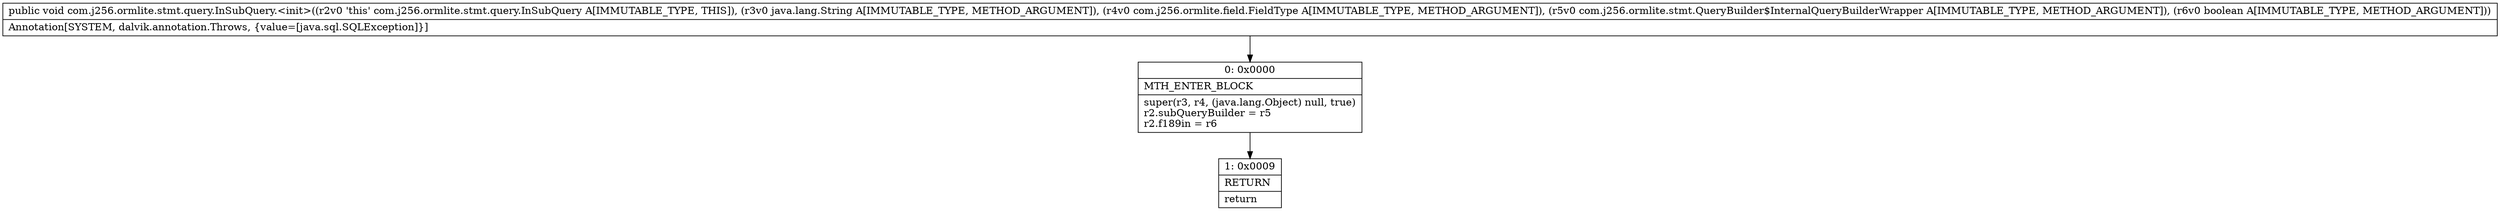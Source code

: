 digraph "CFG forcom.j256.ormlite.stmt.query.InSubQuery.\<init\>(Ljava\/lang\/String;Lcom\/j256\/ormlite\/field\/FieldType;Lcom\/j256\/ormlite\/stmt\/QueryBuilder$InternalQueryBuilderWrapper;Z)V" {
Node_0 [shape=record,label="{0\:\ 0x0000|MTH_ENTER_BLOCK\l|super(r3, r4, (java.lang.Object) null, true)\lr2.subQueryBuilder = r5\lr2.f189in = r6\l}"];
Node_1 [shape=record,label="{1\:\ 0x0009|RETURN\l|return\l}"];
MethodNode[shape=record,label="{public void com.j256.ormlite.stmt.query.InSubQuery.\<init\>((r2v0 'this' com.j256.ormlite.stmt.query.InSubQuery A[IMMUTABLE_TYPE, THIS]), (r3v0 java.lang.String A[IMMUTABLE_TYPE, METHOD_ARGUMENT]), (r4v0 com.j256.ormlite.field.FieldType A[IMMUTABLE_TYPE, METHOD_ARGUMENT]), (r5v0 com.j256.ormlite.stmt.QueryBuilder$InternalQueryBuilderWrapper A[IMMUTABLE_TYPE, METHOD_ARGUMENT]), (r6v0 boolean A[IMMUTABLE_TYPE, METHOD_ARGUMENT]))  | Annotation[SYSTEM, dalvik.annotation.Throws, \{value=[java.sql.SQLException]\}]\l}"];
MethodNode -> Node_0;
Node_0 -> Node_1;
}

